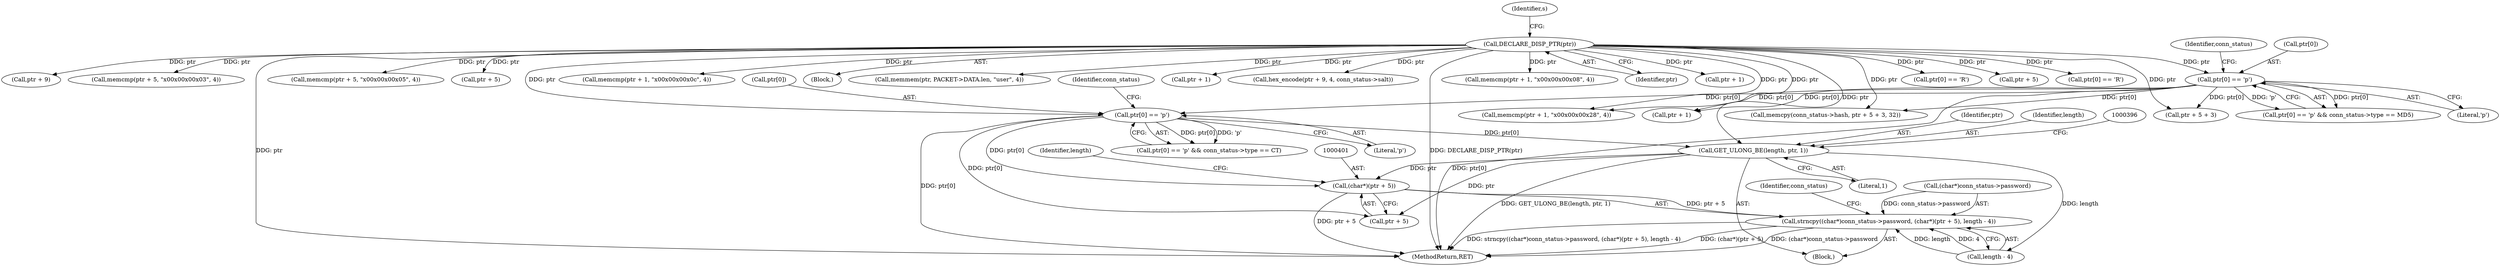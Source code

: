 digraph "1_ettercap_e3abe7d7585ecc420a7cab73313216613aadad5a@del" {
"1000400" [label="(Call,(char*)(ptr + 5))"];
"1000376" [label="(Call,ptr[0] == 'p')"];
"1000286" [label="(Call,ptr[0] == 'p')"];
"1000114" [label="(Call,DECLARE_DISP_PTR(ptr))"];
"1000390" [label="(Call,GET_ULONG_BE(length, ptr, 1))"];
"1000394" [label="(Call,strncpy((char*)conn_status->password, (char*)(ptr + 5), length - 4))"];
"1000377" [label="(Call,ptr[0])"];
"1000375" [label="(Call,ptr[0] == 'p' && conn_status->type == CT)"];
"1000285" [label="(Call,ptr[0] == 'p' && conn_status->type == MD5)"];
"1000400" [label="(Call,(char*)(ptr + 5))"];
"1000394" [label="(Call,strncpy((char*)conn_status->password, (char*)(ptr + 5), length - 4))"];
"1000535" [label="(Call,ptr[0] == 'R')"];
"1000405" [label="(Call,length - 4)"];
"1000500" [label="(Call,ptr + 5)"];
"1000293" [label="(Identifier,conn_status)"];
"1000485" [label="(Call,ptr[0] == 'R')"];
"1000411" [label="(Identifier,conn_status)"];
"1000290" [label="(Literal,'p')"];
"1000519" [label="(Call,ptr + 9)"];
"1000549" [label="(Call,memcmp(ptr + 5, \"\x00\x00\x00\x03\", 4))"];
"1000572" [label="(MethodReturn,RET)"];
"1000499" [label="(Call,memcmp(ptr + 5, \"\x00\x00\x00\x05\", 4))"];
"1000324" [label="(Call,memcpy(conn_status->hash, ptr + 5 + 3, 32))"];
"1000383" [label="(Identifier,conn_status)"];
"1000386" [label="(Block,)"];
"1000402" [label="(Call,ptr + 5)"];
"1000550" [label="(Call,ptr + 5)"];
"1000492" [label="(Call,memcmp(ptr + 1, \"\x00\x00\x00\x0c\", 4))"];
"1000392" [label="(Identifier,ptr)"];
"1000113" [label="(Block,)"];
"1000393" [label="(Literal,1)"];
"1000286" [label="(Call,ptr[0] == 'p')"];
"1000169" [label="(Call,memmem(ptr, PACKET->DATA.len, \"user\", 4))"];
"1000287" [label="(Call,ptr[0])"];
"1000390" [label="(Call,GET_ULONG_BE(length, ptr, 1))"];
"1000114" [label="(Call,DECLARE_DISP_PTR(ptr))"];
"1000328" [label="(Call,ptr + 5 + 3)"];
"1000493" [label="(Call,ptr + 1)"];
"1000380" [label="(Literal,'p')"];
"1000395" [label="(Call,(char*)conn_status->password)"];
"1000118" [label="(Identifier,s)"];
"1000376" [label="(Call,ptr[0] == 'p')"];
"1000518" [label="(Call,hex_encode(ptr + 9, 4, conn_status->salt))"];
"1000406" [label="(Identifier,length)"];
"1000300" [label="(Call,memcmp(ptr + 1, \"\x00\x00\x00\x28\", 4))"];
"1000542" [label="(Call,memcmp(ptr + 1, \"\x00\x00\x00\x08\", 4))"];
"1000301" [label="(Call,ptr + 1)"];
"1000115" [label="(Identifier,ptr)"];
"1000391" [label="(Identifier,length)"];
"1000543" [label="(Call,ptr + 1)"];
"1000400" -> "1000394"  [label="AST: "];
"1000400" -> "1000402"  [label="CFG: "];
"1000401" -> "1000400"  [label="AST: "];
"1000402" -> "1000400"  [label="AST: "];
"1000406" -> "1000400"  [label="CFG: "];
"1000400" -> "1000572"  [label="DDG: ptr + 5"];
"1000400" -> "1000394"  [label="DDG: ptr + 5"];
"1000376" -> "1000400"  [label="DDG: ptr[0]"];
"1000390" -> "1000400"  [label="DDG: ptr"];
"1000376" -> "1000375"  [label="AST: "];
"1000376" -> "1000380"  [label="CFG: "];
"1000377" -> "1000376"  [label="AST: "];
"1000380" -> "1000376"  [label="AST: "];
"1000383" -> "1000376"  [label="CFG: "];
"1000375" -> "1000376"  [label="CFG: "];
"1000376" -> "1000572"  [label="DDG: ptr[0]"];
"1000376" -> "1000375"  [label="DDG: ptr[0]"];
"1000376" -> "1000375"  [label="DDG: 'p'"];
"1000286" -> "1000376"  [label="DDG: ptr[0]"];
"1000114" -> "1000376"  [label="DDG: ptr"];
"1000376" -> "1000390"  [label="DDG: ptr[0]"];
"1000376" -> "1000402"  [label="DDG: ptr[0]"];
"1000286" -> "1000285"  [label="AST: "];
"1000286" -> "1000290"  [label="CFG: "];
"1000287" -> "1000286"  [label="AST: "];
"1000290" -> "1000286"  [label="AST: "];
"1000293" -> "1000286"  [label="CFG: "];
"1000285" -> "1000286"  [label="CFG: "];
"1000286" -> "1000572"  [label="DDG: ptr[0]"];
"1000286" -> "1000285"  [label="DDG: ptr[0]"];
"1000286" -> "1000285"  [label="DDG: 'p'"];
"1000114" -> "1000286"  [label="DDG: ptr"];
"1000286" -> "1000300"  [label="DDG: ptr[0]"];
"1000286" -> "1000301"  [label="DDG: ptr[0]"];
"1000286" -> "1000324"  [label="DDG: ptr[0]"];
"1000286" -> "1000328"  [label="DDG: ptr[0]"];
"1000114" -> "1000113"  [label="AST: "];
"1000114" -> "1000115"  [label="CFG: "];
"1000115" -> "1000114"  [label="AST: "];
"1000118" -> "1000114"  [label="CFG: "];
"1000114" -> "1000572"  [label="DDG: DECLARE_DISP_PTR(ptr)"];
"1000114" -> "1000572"  [label="DDG: ptr"];
"1000114" -> "1000169"  [label="DDG: ptr"];
"1000114" -> "1000300"  [label="DDG: ptr"];
"1000114" -> "1000301"  [label="DDG: ptr"];
"1000114" -> "1000324"  [label="DDG: ptr"];
"1000114" -> "1000328"  [label="DDG: ptr"];
"1000114" -> "1000390"  [label="DDG: ptr"];
"1000114" -> "1000485"  [label="DDG: ptr"];
"1000114" -> "1000492"  [label="DDG: ptr"];
"1000114" -> "1000493"  [label="DDG: ptr"];
"1000114" -> "1000499"  [label="DDG: ptr"];
"1000114" -> "1000500"  [label="DDG: ptr"];
"1000114" -> "1000518"  [label="DDG: ptr"];
"1000114" -> "1000519"  [label="DDG: ptr"];
"1000114" -> "1000535"  [label="DDG: ptr"];
"1000114" -> "1000542"  [label="DDG: ptr"];
"1000114" -> "1000543"  [label="DDG: ptr"];
"1000114" -> "1000549"  [label="DDG: ptr"];
"1000114" -> "1000550"  [label="DDG: ptr"];
"1000390" -> "1000386"  [label="AST: "];
"1000390" -> "1000393"  [label="CFG: "];
"1000391" -> "1000390"  [label="AST: "];
"1000392" -> "1000390"  [label="AST: "];
"1000393" -> "1000390"  [label="AST: "];
"1000396" -> "1000390"  [label="CFG: "];
"1000390" -> "1000572"  [label="DDG: GET_ULONG_BE(length, ptr, 1)"];
"1000390" -> "1000402"  [label="DDG: ptr"];
"1000390" -> "1000405"  [label="DDG: length"];
"1000394" -> "1000386"  [label="AST: "];
"1000394" -> "1000405"  [label="CFG: "];
"1000395" -> "1000394"  [label="AST: "];
"1000405" -> "1000394"  [label="AST: "];
"1000411" -> "1000394"  [label="CFG: "];
"1000394" -> "1000572"  [label="DDG: strncpy((char*)conn_status->password, (char*)(ptr + 5), length - 4)"];
"1000394" -> "1000572"  [label="DDG: (char*)(ptr + 5)"];
"1000394" -> "1000572"  [label="DDG: (char*)conn_status->password"];
"1000395" -> "1000394"  [label="DDG: conn_status->password"];
"1000405" -> "1000394"  [label="DDG: length"];
"1000405" -> "1000394"  [label="DDG: 4"];
}

